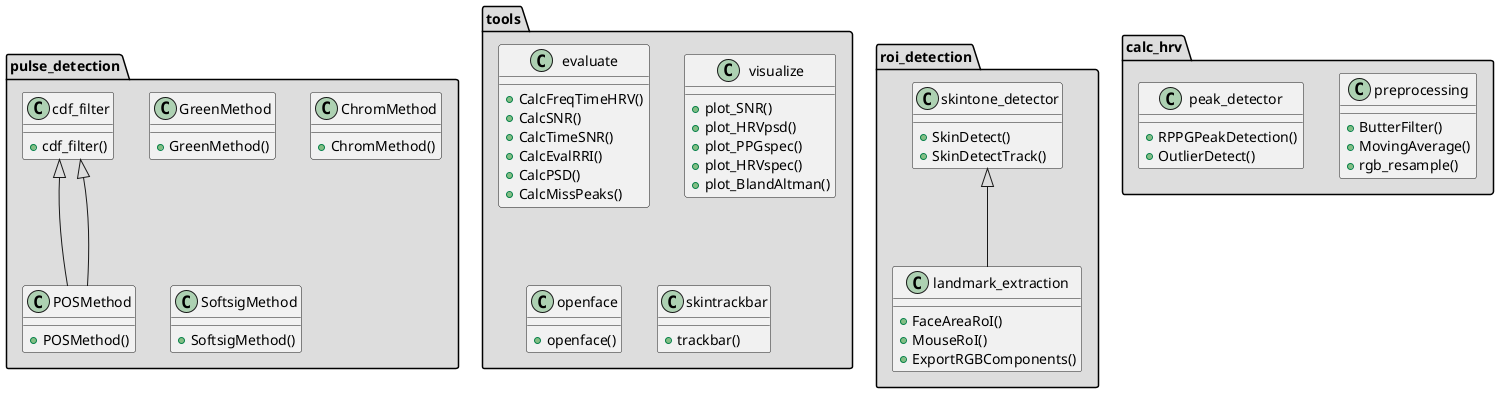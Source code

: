 @startuml
package "roi_detection" #DDDDDD {
  class landmark_extraction {
    +FaceAreaRoI()
    +MouseRoI()
    +ExportRGBComponents()
  }
  class skintone_detector {
    +SkinDetect()
    +SkinDetectTrack()
  }
   skintone_detector<|-- landmark_extraction
}

package "pulse_detection" #DDDDDD {
  class cdf_filter {
    +cdf_filter()
  }
  class GreenMethod {
    +GreenMethod()
  }
  class POSMethod {
    +POSMethod()
  }
  class ChromMethod {
    +ChromMethod()
  }
  class SoftsigMethod {
    +SoftsigMethod()
  }
  cdf_filter <|-- POSMethod
}

package "calc_hrv" #DDDDDD {
  class preprocessing {
    +ButterFilter()
    +MovingAverage()
    +rgb_resample()
  }
  class peak_detector {
    +RPPGPeakDetection()
    +OutlierDetect()
  }
  cdf_filter <|-- POSMethod
}
package "tools" #DDDDDD {
  class evaluate {
    +CalcFreqTimeHRV()
    +CalcSNR()
    +CalcTimeSNR()
    +CalcEvalRRI()
    +CalcPSD()
    +CalcMissPeaks()
  }
  class visualize {
    +plot_SNR()
    +plot_HRVpsd()
    +plot_PPGspec()
    +plot_HRVspec()
    +plot_BlandAltman()
  }
  class openface {
    +openface()
  }
  class skintrackbar {
    +trackbar()
  }
}
@enduml